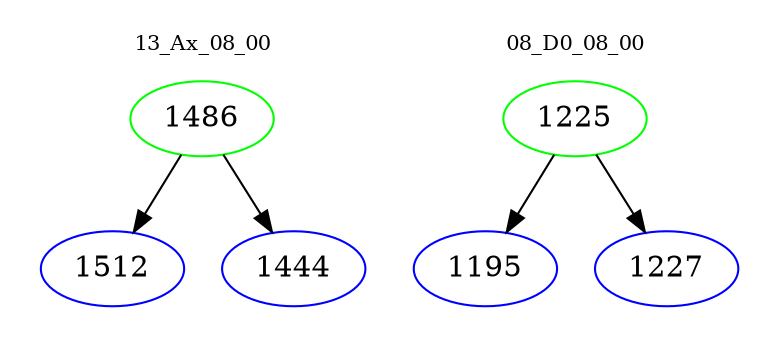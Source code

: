 digraph{
subgraph cluster_0 {
color = white
label = "13_Ax_08_00";
fontsize=10;
T0_1486 [label="1486", color="green"]
T0_1486 -> T0_1512 [color="black"]
T0_1512 [label="1512", color="blue"]
T0_1486 -> T0_1444 [color="black"]
T0_1444 [label="1444", color="blue"]
}
subgraph cluster_1 {
color = white
label = "08_D0_08_00";
fontsize=10;
T1_1225 [label="1225", color="green"]
T1_1225 -> T1_1195 [color="black"]
T1_1195 [label="1195", color="blue"]
T1_1225 -> T1_1227 [color="black"]
T1_1227 [label="1227", color="blue"]
}
}
